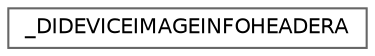 digraph "Graphical Class Hierarchy"
{
 // LATEX_PDF_SIZE
  bgcolor="transparent";
  edge [fontname=Helvetica,fontsize=10,labelfontname=Helvetica,labelfontsize=10];
  node [fontname=Helvetica,fontsize=10,shape=box,height=0.2,width=0.4];
  rankdir="LR";
  Node0 [id="Node000000",label="_DIDEVICEIMAGEINFOHEADERA",height=0.2,width=0.4,color="grey40", fillcolor="white", style="filled",URL="$struct__DIDEVICEIMAGEINFOHEADERA.html",tooltip=" "];
}
